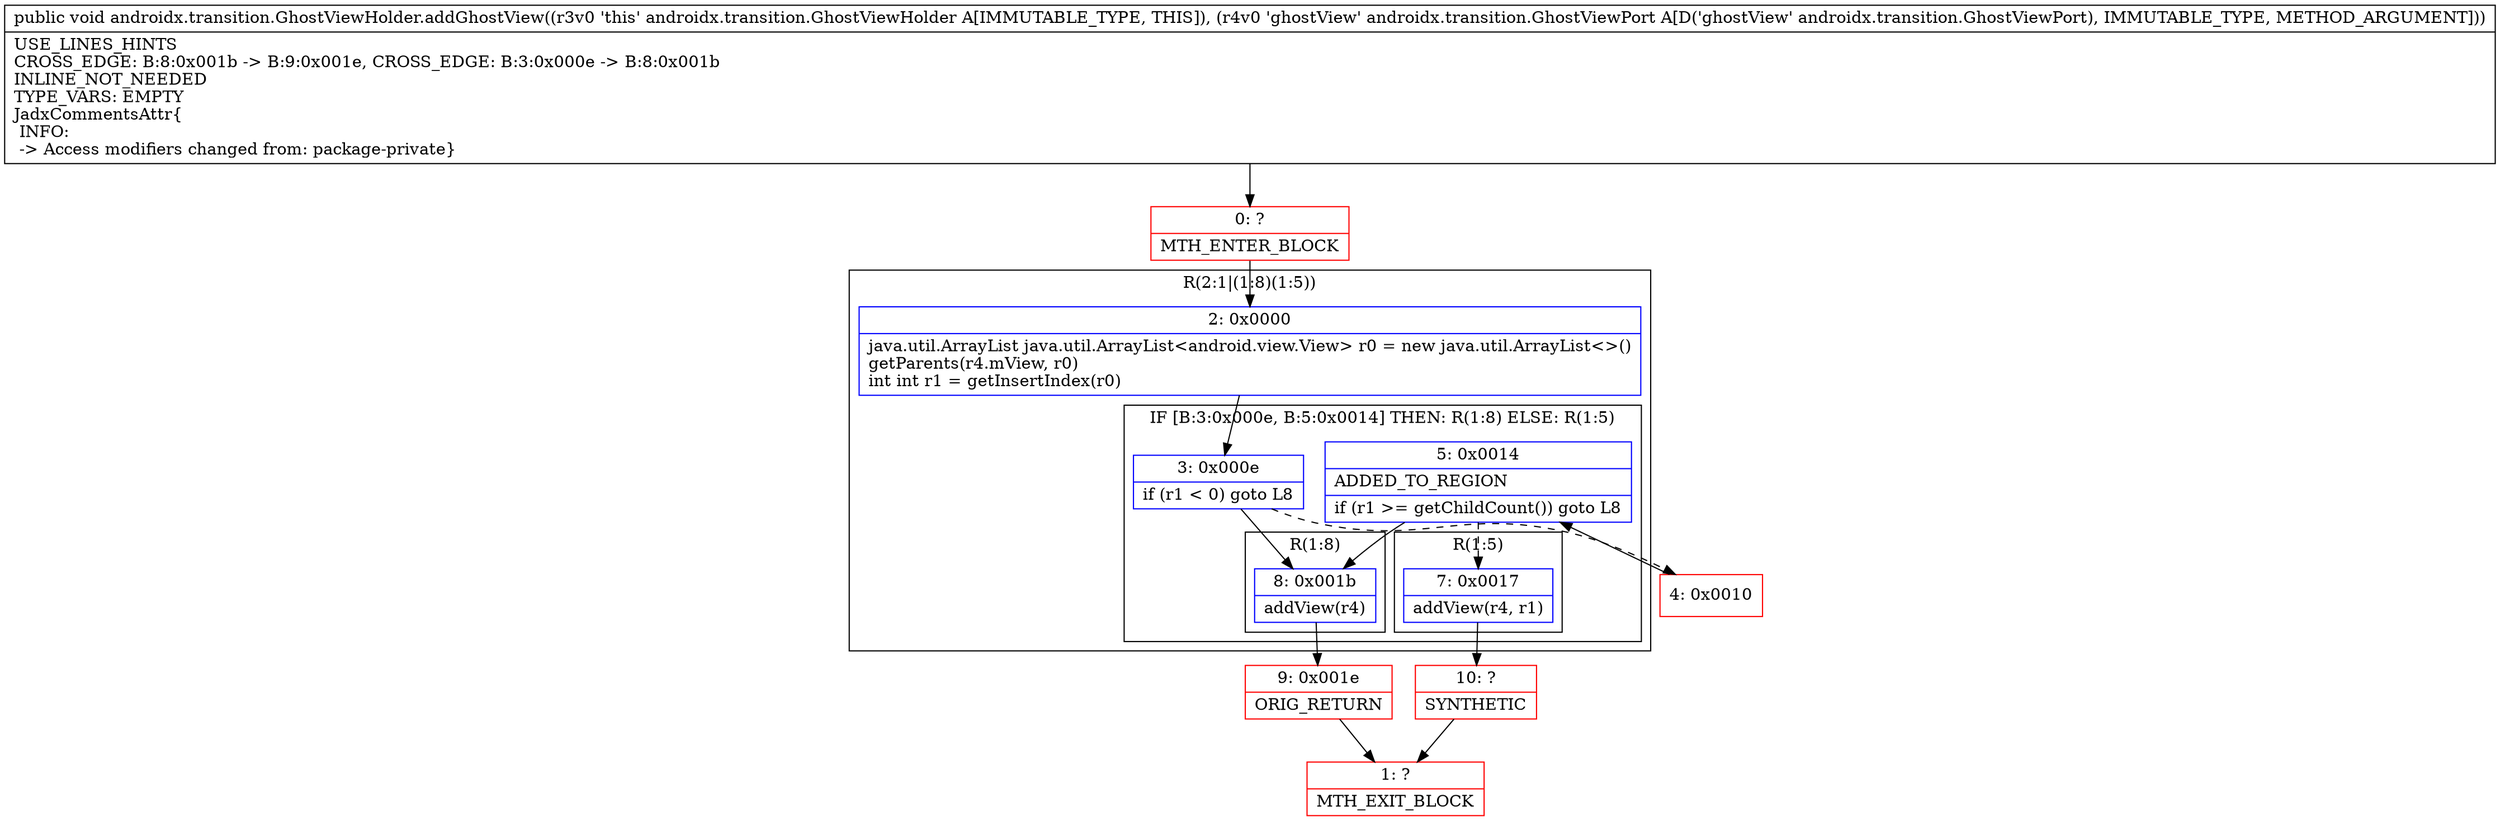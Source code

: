 digraph "CFG forandroidx.transition.GhostViewHolder.addGhostView(Landroidx\/transition\/GhostViewPort;)V" {
subgraph cluster_Region_1698081799 {
label = "R(2:1|(1:8)(1:5))";
node [shape=record,color=blue];
Node_2 [shape=record,label="{2\:\ 0x0000|java.util.ArrayList java.util.ArrayList\<android.view.View\> r0 = new java.util.ArrayList\<\>()\lgetParents(r4.mView, r0)\lint int r1 = getInsertIndex(r0)\l}"];
subgraph cluster_IfRegion_4878834 {
label = "IF [B:3:0x000e, B:5:0x0014] THEN: R(1:8) ELSE: R(1:5)";
node [shape=record,color=blue];
Node_3 [shape=record,label="{3\:\ 0x000e|if (r1 \< 0) goto L8\l}"];
Node_5 [shape=record,label="{5\:\ 0x0014|ADDED_TO_REGION\l|if (r1 \>= getChildCount()) goto L8\l}"];
subgraph cluster_Region_398109945 {
label = "R(1:8)";
node [shape=record,color=blue];
Node_8 [shape=record,label="{8\:\ 0x001b|addView(r4)\l}"];
}
subgraph cluster_Region_1509733708 {
label = "R(1:5)";
node [shape=record,color=blue];
Node_7 [shape=record,label="{7\:\ 0x0017|addView(r4, r1)\l}"];
}
}
}
Node_0 [shape=record,color=red,label="{0\:\ ?|MTH_ENTER_BLOCK\l}"];
Node_4 [shape=record,color=red,label="{4\:\ 0x0010}"];
Node_10 [shape=record,color=red,label="{10\:\ ?|SYNTHETIC\l}"];
Node_1 [shape=record,color=red,label="{1\:\ ?|MTH_EXIT_BLOCK\l}"];
Node_9 [shape=record,color=red,label="{9\:\ 0x001e|ORIG_RETURN\l}"];
MethodNode[shape=record,label="{public void androidx.transition.GhostViewHolder.addGhostView((r3v0 'this' androidx.transition.GhostViewHolder A[IMMUTABLE_TYPE, THIS]), (r4v0 'ghostView' androidx.transition.GhostViewPort A[D('ghostView' androidx.transition.GhostViewPort), IMMUTABLE_TYPE, METHOD_ARGUMENT]))  | USE_LINES_HINTS\lCROSS_EDGE: B:8:0x001b \-\> B:9:0x001e, CROSS_EDGE: B:3:0x000e \-\> B:8:0x001b\lINLINE_NOT_NEEDED\lTYPE_VARS: EMPTY\lJadxCommentsAttr\{\l INFO: \l \-\> Access modifiers changed from: package\-private\}\l}"];
MethodNode -> Node_0;Node_2 -> Node_3;
Node_3 -> Node_4[style=dashed];
Node_3 -> Node_8;
Node_5 -> Node_7[style=dashed];
Node_5 -> Node_8;
Node_8 -> Node_9;
Node_7 -> Node_10;
Node_0 -> Node_2;
Node_4 -> Node_5;
Node_10 -> Node_1;
Node_9 -> Node_1;
}

